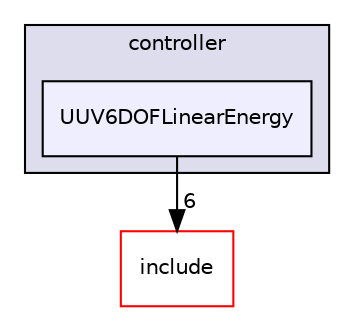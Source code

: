 digraph "/root/scrimmage/scrimmage/src/plugins/controller/UUV6DOFLinearEnergy" {
  compound=true
  node [ fontsize="10", fontname="Helvetica"];
  edge [ labelfontsize="10", labelfontname="Helvetica"];
  subgraph clusterdir_c915aa27e6120cf8f6d19a96e78171a2 {
    graph [ bgcolor="#ddddee", pencolor="black", label="controller" fontname="Helvetica", fontsize="10", URL="dir_c915aa27e6120cf8f6d19a96e78171a2.html"]
  dir_345a946d15cfb18163a1be0eeb4ea76a [shape=box, label="UUV6DOFLinearEnergy", style="filled", fillcolor="#eeeeff", pencolor="black", URL="dir_345a946d15cfb18163a1be0eeb4ea76a.html"];
  }
  dir_d44c64559bbebec7f509842c48db8b23 [shape=box label="include" fillcolor="white" style="filled" color="red" URL="dir_d44c64559bbebec7f509842c48db8b23.html"];
  dir_345a946d15cfb18163a1be0eeb4ea76a->dir_d44c64559bbebec7f509842c48db8b23 [headlabel="6", labeldistance=1.5 headhref="dir_000219_000004.html"];
}
